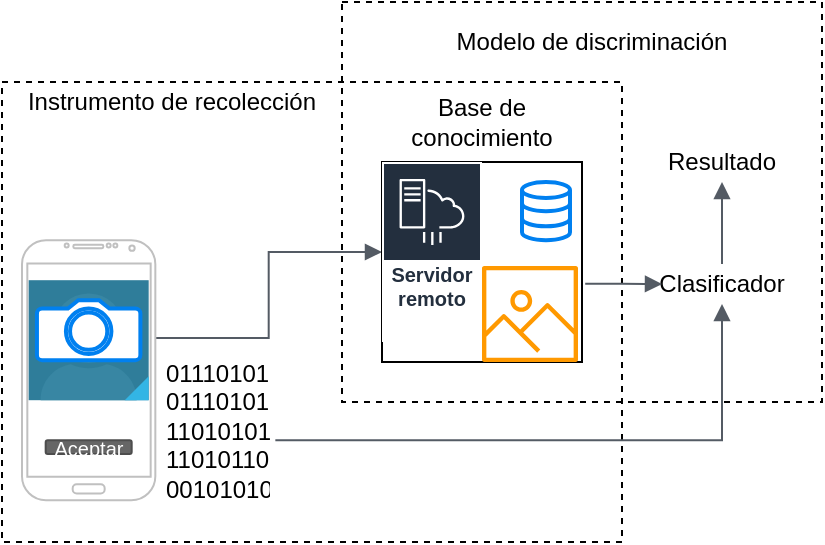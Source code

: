 <mxfile version="15.3.7" type="github"><diagram id="3YNWn-B4lSkAI1KDsXIr" name="Page-1"><mxGraphModel dx="655" dy="432" grid="1" gridSize="10" guides="1" tooltips="1" connect="1" arrows="1" fold="1" page="1" pageScale="1" pageWidth="850" pageHeight="1100" math="0" shadow="0"><root><mxCell id="0"/><mxCell id="1" parent="0"/><mxCell id="6AdjQgX-7gJ5Upw2ovpv-39" value="" style="rounded=0;whiteSpace=wrap;html=1;dashed=1;fillColor=none;" vertex="1" parent="1"><mxGeometry x="270" y="150" width="240" height="200" as="geometry"/></mxCell><mxCell id="6AdjQgX-7gJ5Upw2ovpv-34" value="" style="rounded=0;whiteSpace=wrap;html=1;dashed=1;fillColor=none;" vertex="1" parent="1"><mxGeometry x="100" y="190" width="310" height="230" as="geometry"/></mxCell><mxCell id="6AdjQgX-7gJ5Upw2ovpv-28" value="" style="edgeStyle=orthogonalEdgeStyle;html=1;endArrow=block;elbow=vertical;startArrow=none;endFill=1;strokeColor=#545B64;rounded=0;exitX=0.986;exitY=0.376;exitDx=0;exitDy=0;exitPerimeter=0;" edge="1" parent="1" source="6AdjQgX-7gJ5Upw2ovpv-1" target="6AdjQgX-7gJ5Upw2ovpv-16"><mxGeometry width="100" relative="1" as="geometry"><mxPoint x="170" y="300" as="sourcePoint"/><mxPoint x="300" y="310" as="targetPoint"/></mxGeometry></mxCell><mxCell id="6AdjQgX-7gJ5Upw2ovpv-33" value="" style="group" vertex="1" connectable="0" parent="1"><mxGeometry x="110" y="269.1" width="126.67" height="130" as="geometry"/></mxCell><mxCell id="6AdjQgX-7gJ5Upw2ovpv-17" value="" style="group" vertex="1" connectable="0" parent="6AdjQgX-7gJ5Upw2ovpv-33"><mxGeometry width="66.67" height="130" as="geometry"/></mxCell><mxCell id="6AdjQgX-7gJ5Upw2ovpv-1" value="" style="verticalLabelPosition=bottom;verticalAlign=top;html=1;shadow=0;dashed=0;strokeWidth=1;shape=mxgraph.android.phone2;strokeColor=#c0c0c0;" vertex="1" parent="6AdjQgX-7gJ5Upw2ovpv-17"><mxGeometry width="66.67" height="130" as="geometry"/></mxCell><mxCell id="6AdjQgX-7gJ5Upw2ovpv-3" value="" style="verticalLabelPosition=bottom;verticalAlign=top;html=1;shadow=0;dashed=0;strokeWidth=1;shape=mxgraph.android.contact_badge_pressed;sketch=0;" vertex="1" parent="6AdjQgX-7gJ5Upw2ovpv-17"><mxGeometry x="3.34" y="20" width="60" height="60" as="geometry"/></mxCell><mxCell id="6AdjQgX-7gJ5Upw2ovpv-2" value="" style="html=1;verticalLabelPosition=bottom;align=center;labelBackgroundColor=#ffffff;verticalAlign=top;strokeWidth=2;strokeColor=#0080F0;shadow=0;dashed=0;shape=mxgraph.ios7.icons.camera;" vertex="1" parent="6AdjQgX-7gJ5Upw2ovpv-17"><mxGeometry x="7.47" y="30" width="51.72" height="30" as="geometry"/></mxCell><mxCell id="6AdjQgX-7gJ5Upw2ovpv-9" value="Aceptar" style="rounded=1;html=1;shadow=0;dashed=0;whiteSpace=wrap;fontSize=10;fillColor=#666666;align=center;strokeColor=#4D4D4D;fontColor=#ffffff;" vertex="1" parent="6AdjQgX-7gJ5Upw2ovpv-17"><mxGeometry x="11.84" y="100" width="43" height="6.88" as="geometry"/></mxCell><mxCell id="6AdjQgX-7gJ5Upw2ovpv-32" value="&lt;div&gt;01110101&lt;/div&gt;&lt;div&gt;01110101&lt;/div&gt;&lt;div&gt;11010101&lt;/div&gt;&lt;div&gt;11010110&lt;/div&gt;&lt;div&gt;00101010&lt;br&gt;&lt;/div&gt;" style="text;html=1;strokeColor=none;fillColor=none;spacing=5;spacingTop=-20;whiteSpace=wrap;overflow=hidden;rounded=0;" vertex="1" parent="6AdjQgX-7gJ5Upw2ovpv-33"><mxGeometry x="66.67" y="70" width="60" height="60" as="geometry"/></mxCell><mxCell id="6AdjQgX-7gJ5Upw2ovpv-38" value="Instrumento de recolección " style="text;html=1;strokeColor=none;fillColor=none;align=center;verticalAlign=middle;whiteSpace=wrap;rounded=0;dashed=1;" vertex="1" parent="1"><mxGeometry x="110" y="190" width="150" height="20" as="geometry"/></mxCell><mxCell id="6AdjQgX-7gJ5Upw2ovpv-40" value="Base de conocimiento" style="text;html=1;strokeColor=none;fillColor=none;align=center;verticalAlign=middle;whiteSpace=wrap;rounded=0;dashed=1;" vertex="1" parent="1"><mxGeometry x="280" y="200" width="120" height="20" as="geometry"/></mxCell><mxCell id="6AdjQgX-7gJ5Upw2ovpv-41" value="" style="group" vertex="1" connectable="0" parent="1"><mxGeometry x="290" y="230" width="100" height="100" as="geometry"/></mxCell><mxCell id="6AdjQgX-7gJ5Upw2ovpv-29" value="" style="whiteSpace=wrap;html=1;aspect=fixed;" vertex="1" parent="6AdjQgX-7gJ5Upw2ovpv-41"><mxGeometry width="100" height="100" as="geometry"/></mxCell><mxCell id="6AdjQgX-7gJ5Upw2ovpv-16" value="&lt;div&gt;Servidor remoto&lt;/div&gt;&lt;div&gt;&lt;br&gt;&lt;/div&gt;" style="sketch=0;outlineConnect=0;fontColor=#232F3E;gradientColor=none;strokeColor=#ffffff;fillColor=#232F3E;dashed=0;verticalLabelPosition=middle;verticalAlign=bottom;align=center;html=1;whiteSpace=wrap;fontSize=10;fontStyle=1;spacing=3;shape=mxgraph.aws4.productIcon;prIcon=mxgraph.aws4.server_migration_service;" vertex="1" parent="6AdjQgX-7gJ5Upw2ovpv-41"><mxGeometry width="50" height="90" as="geometry"/></mxCell><mxCell id="6AdjQgX-7gJ5Upw2ovpv-30" value="" style="html=1;verticalLabelPosition=bottom;align=center;labelBackgroundColor=#ffffff;verticalAlign=top;strokeWidth=2;strokeColor=#0080F0;shadow=0;dashed=0;shape=mxgraph.ios7.icons.data;" vertex="1" parent="6AdjQgX-7gJ5Upw2ovpv-41"><mxGeometry x="70" y="10" width="24" height="29.1" as="geometry"/></mxCell><mxCell id="6AdjQgX-7gJ5Upw2ovpv-31" value="" style="sketch=0;outlineConnect=0;fontColor=#232F3E;gradientColor=none;fillColor=#FF9900;strokeColor=none;dashed=0;verticalLabelPosition=bottom;verticalAlign=top;align=center;html=1;fontSize=12;fontStyle=0;aspect=fixed;pointerEvents=1;shape=mxgraph.aws4.container_registry_image;" vertex="1" parent="6AdjQgX-7gJ5Upw2ovpv-41"><mxGeometry x="50" y="52" width="48" height="48" as="geometry"/></mxCell><mxCell id="6AdjQgX-7gJ5Upw2ovpv-42" value="Modelo de discriminación" style="text;html=1;strokeColor=none;fillColor=none;align=center;verticalAlign=middle;whiteSpace=wrap;rounded=0;dashed=1;" vertex="1" parent="1"><mxGeometry x="320" y="160" width="150" height="20" as="geometry"/></mxCell><mxCell id="6AdjQgX-7gJ5Upw2ovpv-43" value="" style="edgeStyle=orthogonalEdgeStyle;html=1;endArrow=block;elbow=vertical;startArrow=none;endFill=1;strokeColor=#545B64;rounded=0;" edge="1" parent="1" source="6AdjQgX-7gJ5Upw2ovpv-32" target="6AdjQgX-7gJ5Upw2ovpv-44"><mxGeometry width="100" relative="1" as="geometry"><mxPoint x="185.737" y="327.98" as="sourcePoint"/><mxPoint x="300" y="285.029" as="targetPoint"/><Array as="points"><mxPoint x="460" y="369"/><mxPoint x="460" y="285"/></Array></mxGeometry></mxCell><mxCell id="6AdjQgX-7gJ5Upw2ovpv-44" value="Clasificador" style="text;html=1;strokeColor=none;fillColor=none;align=center;verticalAlign=middle;whiteSpace=wrap;rounded=0;dashed=1;" vertex="1" parent="1"><mxGeometry x="430" y="281" width="60" height="20" as="geometry"/></mxCell><mxCell id="6AdjQgX-7gJ5Upw2ovpv-45" value="" style="edgeStyle=orthogonalEdgeStyle;html=1;endArrow=block;elbow=vertical;startArrow=none;endFill=1;strokeColor=#545B64;rounded=0;exitX=1.016;exitY=0.609;exitDx=0;exitDy=0;exitPerimeter=0;entryX=0;entryY=0.5;entryDx=0;entryDy=0;" edge="1" parent="1" source="6AdjQgX-7gJ5Upw2ovpv-29" target="6AdjQgX-7gJ5Upw2ovpv-44"><mxGeometry width="100" relative="1" as="geometry"><mxPoint x="246.67" y="379.086" as="sourcePoint"/><mxPoint x="440" y="291" as="targetPoint"/><Array as="points"/></mxGeometry></mxCell><mxCell id="6AdjQgX-7gJ5Upw2ovpv-46" value="Resultado" style="text;html=1;strokeColor=none;fillColor=none;align=center;verticalAlign=middle;whiteSpace=wrap;rounded=0;dashed=1;" vertex="1" parent="1"><mxGeometry x="440" y="220" width="40" height="20" as="geometry"/></mxCell><mxCell id="6AdjQgX-7gJ5Upw2ovpv-47" value="" style="edgeStyle=orthogonalEdgeStyle;html=1;endArrow=block;elbow=vertical;startArrow=none;endFill=1;strokeColor=#545B64;rounded=0;entryX=0.5;entryY=1;entryDx=0;entryDy=0;" edge="1" parent="1" source="6AdjQgX-7gJ5Upw2ovpv-44" target="6AdjQgX-7gJ5Upw2ovpv-46"><mxGeometry width="100" relative="1" as="geometry"><mxPoint x="401.6" y="300.9" as="sourcePoint"/><mxPoint x="440" y="301" as="targetPoint"/><Array as="points"/></mxGeometry></mxCell></root></mxGraphModel></diagram></mxfile>
